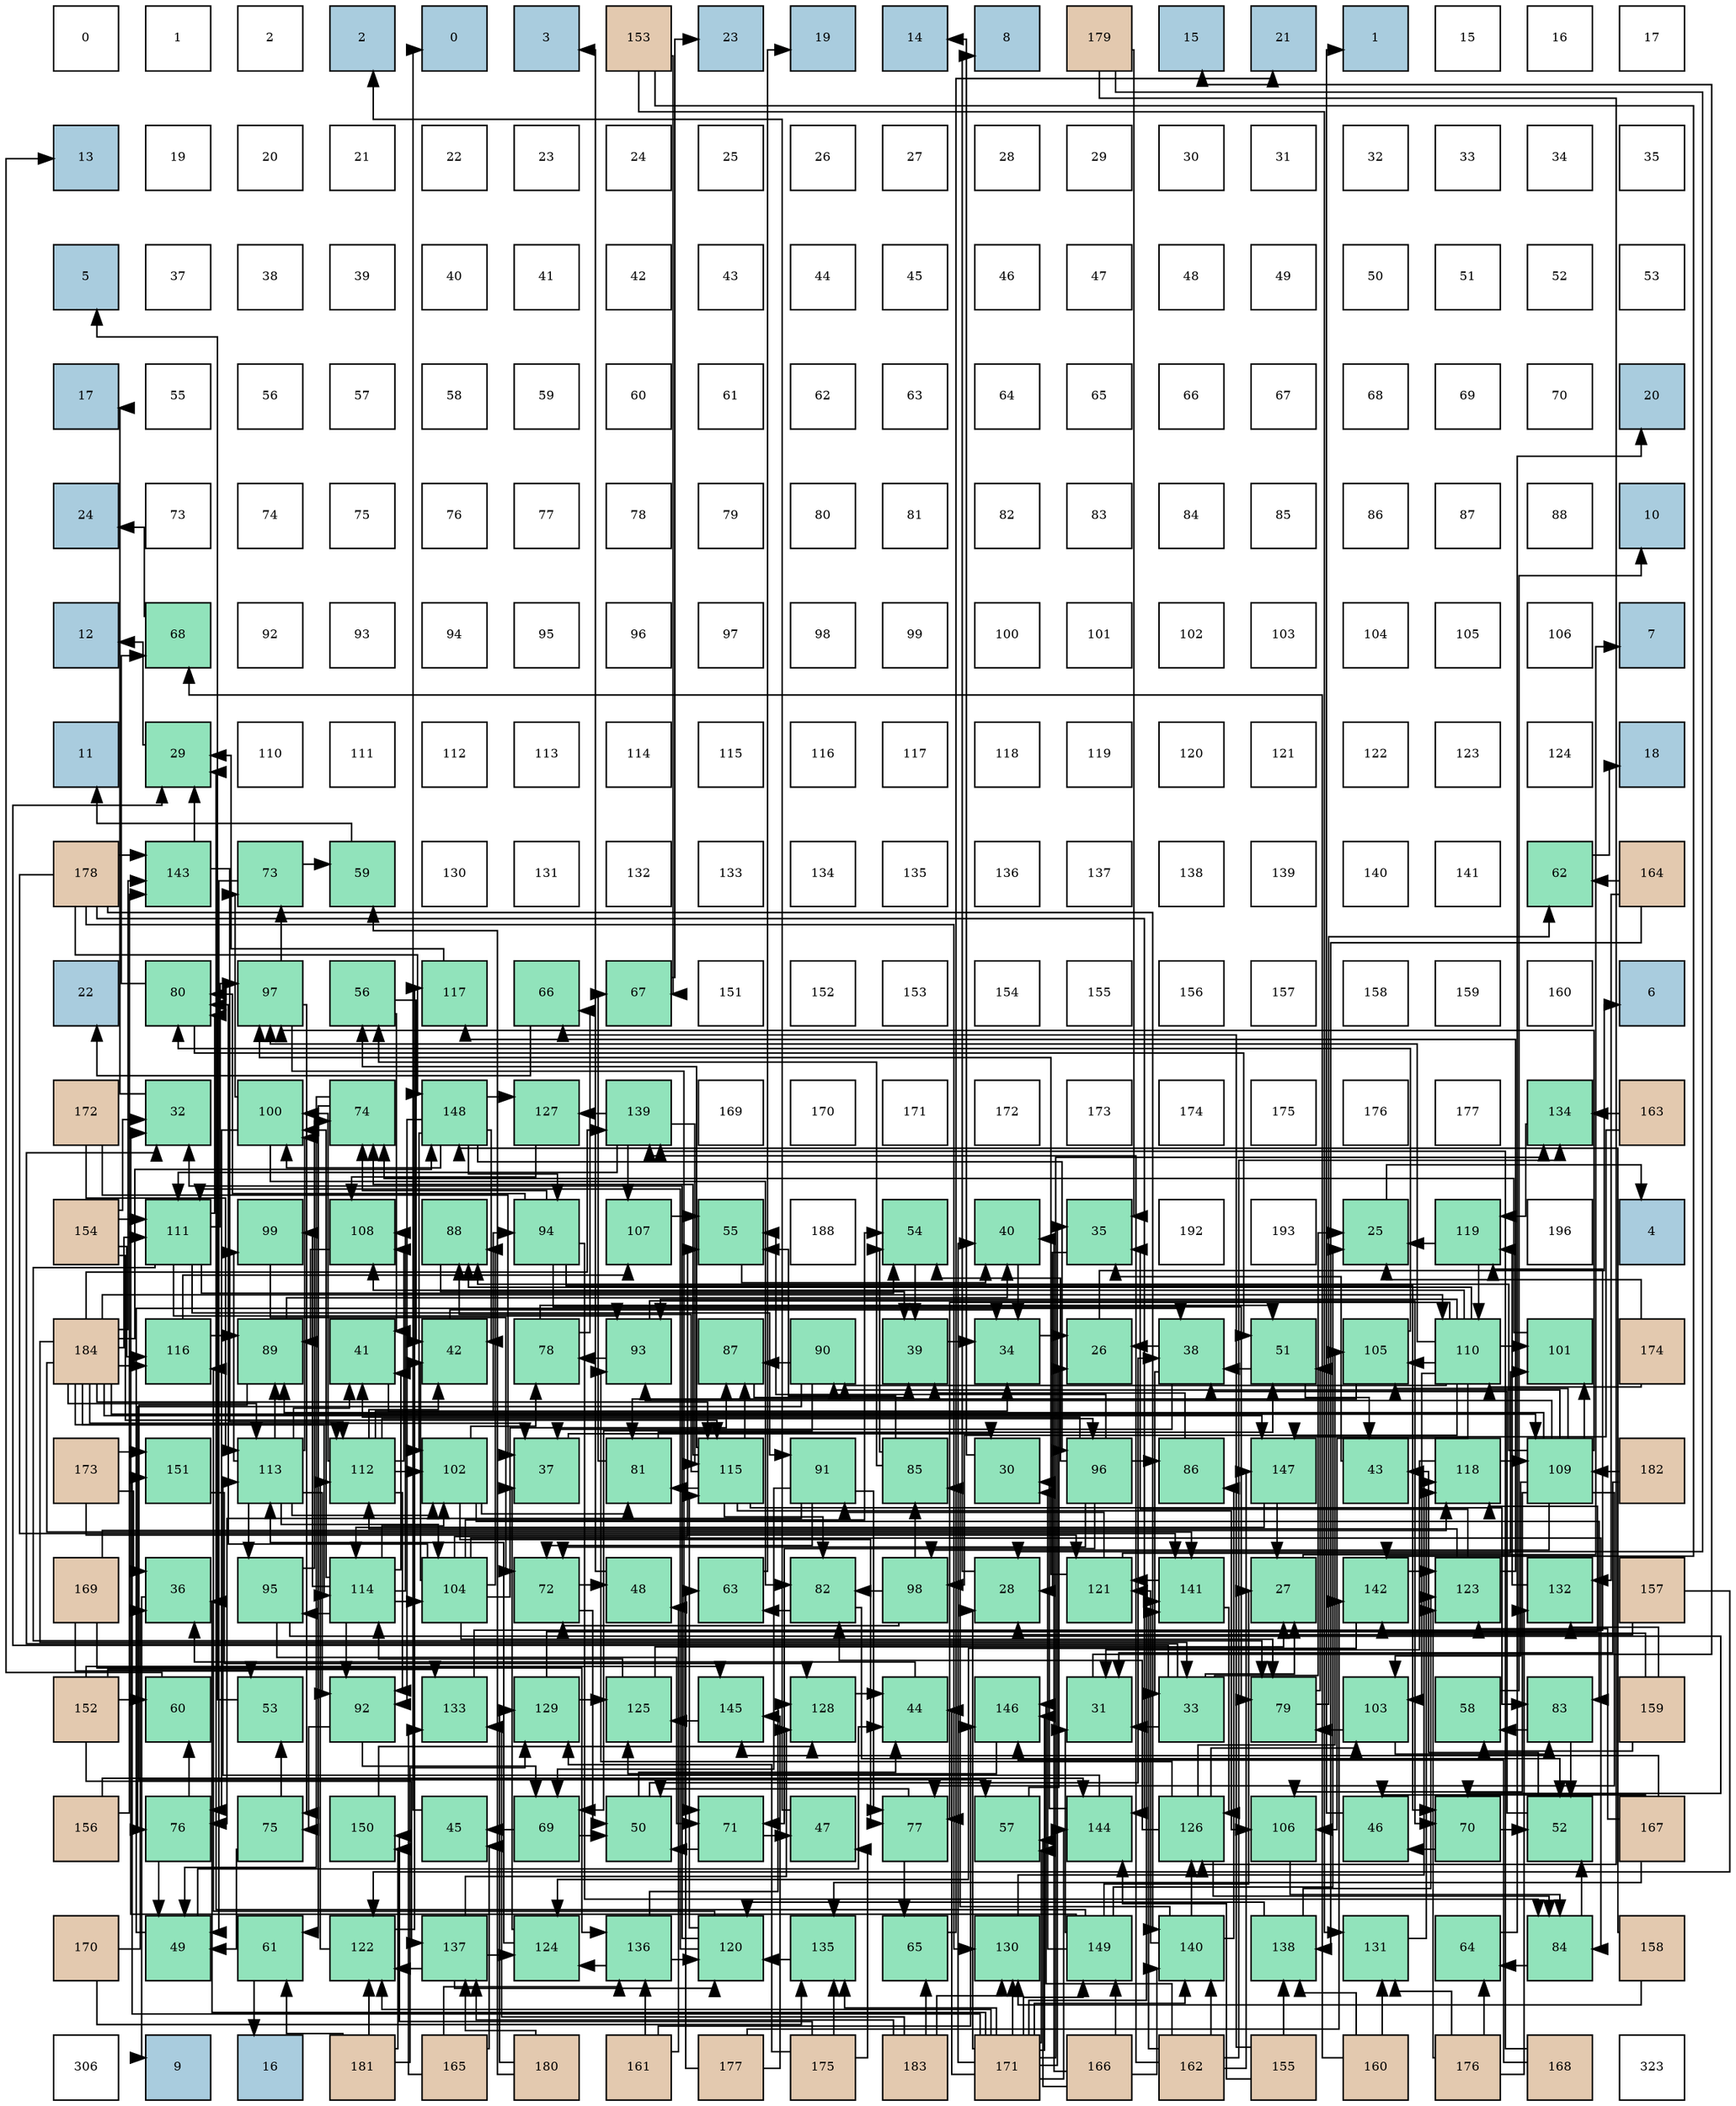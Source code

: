 digraph layout{
 rankdir=TB;
 splines=ortho;
 node [style=filled shape=square fixedsize=true width=0.6];
0[label="0", fontsize=8, fillcolor="#ffffff"];
1[label="1", fontsize=8, fillcolor="#ffffff"];
2[label="2", fontsize=8, fillcolor="#ffffff"];
3[label="2", fontsize=8, fillcolor="#a9ccde"];
4[label="0", fontsize=8, fillcolor="#a9ccde"];
5[label="3", fontsize=8, fillcolor="#a9ccde"];
6[label="153", fontsize=8, fillcolor="#e3c9af"];
7[label="23", fontsize=8, fillcolor="#a9ccde"];
8[label="19", fontsize=8, fillcolor="#a9ccde"];
9[label="14", fontsize=8, fillcolor="#a9ccde"];
10[label="8", fontsize=8, fillcolor="#a9ccde"];
11[label="179", fontsize=8, fillcolor="#e3c9af"];
12[label="15", fontsize=8, fillcolor="#a9ccde"];
13[label="21", fontsize=8, fillcolor="#a9ccde"];
14[label="1", fontsize=8, fillcolor="#a9ccde"];
15[label="15", fontsize=8, fillcolor="#ffffff"];
16[label="16", fontsize=8, fillcolor="#ffffff"];
17[label="17", fontsize=8, fillcolor="#ffffff"];
18[label="13", fontsize=8, fillcolor="#a9ccde"];
19[label="19", fontsize=8, fillcolor="#ffffff"];
20[label="20", fontsize=8, fillcolor="#ffffff"];
21[label="21", fontsize=8, fillcolor="#ffffff"];
22[label="22", fontsize=8, fillcolor="#ffffff"];
23[label="23", fontsize=8, fillcolor="#ffffff"];
24[label="24", fontsize=8, fillcolor="#ffffff"];
25[label="25", fontsize=8, fillcolor="#ffffff"];
26[label="26", fontsize=8, fillcolor="#ffffff"];
27[label="27", fontsize=8, fillcolor="#ffffff"];
28[label="28", fontsize=8, fillcolor="#ffffff"];
29[label="29", fontsize=8, fillcolor="#ffffff"];
30[label="30", fontsize=8, fillcolor="#ffffff"];
31[label="31", fontsize=8, fillcolor="#ffffff"];
32[label="32", fontsize=8, fillcolor="#ffffff"];
33[label="33", fontsize=8, fillcolor="#ffffff"];
34[label="34", fontsize=8, fillcolor="#ffffff"];
35[label="35", fontsize=8, fillcolor="#ffffff"];
36[label="5", fontsize=8, fillcolor="#a9ccde"];
37[label="37", fontsize=8, fillcolor="#ffffff"];
38[label="38", fontsize=8, fillcolor="#ffffff"];
39[label="39", fontsize=8, fillcolor="#ffffff"];
40[label="40", fontsize=8, fillcolor="#ffffff"];
41[label="41", fontsize=8, fillcolor="#ffffff"];
42[label="42", fontsize=8, fillcolor="#ffffff"];
43[label="43", fontsize=8, fillcolor="#ffffff"];
44[label="44", fontsize=8, fillcolor="#ffffff"];
45[label="45", fontsize=8, fillcolor="#ffffff"];
46[label="46", fontsize=8, fillcolor="#ffffff"];
47[label="47", fontsize=8, fillcolor="#ffffff"];
48[label="48", fontsize=8, fillcolor="#ffffff"];
49[label="49", fontsize=8, fillcolor="#ffffff"];
50[label="50", fontsize=8, fillcolor="#ffffff"];
51[label="51", fontsize=8, fillcolor="#ffffff"];
52[label="52", fontsize=8, fillcolor="#ffffff"];
53[label="53", fontsize=8, fillcolor="#ffffff"];
54[label="17", fontsize=8, fillcolor="#a9ccde"];
55[label="55", fontsize=8, fillcolor="#ffffff"];
56[label="56", fontsize=8, fillcolor="#ffffff"];
57[label="57", fontsize=8, fillcolor="#ffffff"];
58[label="58", fontsize=8, fillcolor="#ffffff"];
59[label="59", fontsize=8, fillcolor="#ffffff"];
60[label="60", fontsize=8, fillcolor="#ffffff"];
61[label="61", fontsize=8, fillcolor="#ffffff"];
62[label="62", fontsize=8, fillcolor="#ffffff"];
63[label="63", fontsize=8, fillcolor="#ffffff"];
64[label="64", fontsize=8, fillcolor="#ffffff"];
65[label="65", fontsize=8, fillcolor="#ffffff"];
66[label="66", fontsize=8, fillcolor="#ffffff"];
67[label="67", fontsize=8, fillcolor="#ffffff"];
68[label="68", fontsize=8, fillcolor="#ffffff"];
69[label="69", fontsize=8, fillcolor="#ffffff"];
70[label="70", fontsize=8, fillcolor="#ffffff"];
71[label="20", fontsize=8, fillcolor="#a9ccde"];
72[label="24", fontsize=8, fillcolor="#a9ccde"];
73[label="73", fontsize=8, fillcolor="#ffffff"];
74[label="74", fontsize=8, fillcolor="#ffffff"];
75[label="75", fontsize=8, fillcolor="#ffffff"];
76[label="76", fontsize=8, fillcolor="#ffffff"];
77[label="77", fontsize=8, fillcolor="#ffffff"];
78[label="78", fontsize=8, fillcolor="#ffffff"];
79[label="79", fontsize=8, fillcolor="#ffffff"];
80[label="80", fontsize=8, fillcolor="#ffffff"];
81[label="81", fontsize=8, fillcolor="#ffffff"];
82[label="82", fontsize=8, fillcolor="#ffffff"];
83[label="83", fontsize=8, fillcolor="#ffffff"];
84[label="84", fontsize=8, fillcolor="#ffffff"];
85[label="85", fontsize=8, fillcolor="#ffffff"];
86[label="86", fontsize=8, fillcolor="#ffffff"];
87[label="87", fontsize=8, fillcolor="#ffffff"];
88[label="88", fontsize=8, fillcolor="#ffffff"];
89[label="10", fontsize=8, fillcolor="#a9ccde"];
90[label="12", fontsize=8, fillcolor="#a9ccde"];
91[label="68", fontsize=8, fillcolor="#91e3bb"];
92[label="92", fontsize=8, fillcolor="#ffffff"];
93[label="93", fontsize=8, fillcolor="#ffffff"];
94[label="94", fontsize=8, fillcolor="#ffffff"];
95[label="95", fontsize=8, fillcolor="#ffffff"];
96[label="96", fontsize=8, fillcolor="#ffffff"];
97[label="97", fontsize=8, fillcolor="#ffffff"];
98[label="98", fontsize=8, fillcolor="#ffffff"];
99[label="99", fontsize=8, fillcolor="#ffffff"];
100[label="100", fontsize=8, fillcolor="#ffffff"];
101[label="101", fontsize=8, fillcolor="#ffffff"];
102[label="102", fontsize=8, fillcolor="#ffffff"];
103[label="103", fontsize=8, fillcolor="#ffffff"];
104[label="104", fontsize=8, fillcolor="#ffffff"];
105[label="105", fontsize=8, fillcolor="#ffffff"];
106[label="106", fontsize=8, fillcolor="#ffffff"];
107[label="7", fontsize=8, fillcolor="#a9ccde"];
108[label="11", fontsize=8, fillcolor="#a9ccde"];
109[label="29", fontsize=8, fillcolor="#91e3bb"];
110[label="110", fontsize=8, fillcolor="#ffffff"];
111[label="111", fontsize=8, fillcolor="#ffffff"];
112[label="112", fontsize=8, fillcolor="#ffffff"];
113[label="113", fontsize=8, fillcolor="#ffffff"];
114[label="114", fontsize=8, fillcolor="#ffffff"];
115[label="115", fontsize=8, fillcolor="#ffffff"];
116[label="116", fontsize=8, fillcolor="#ffffff"];
117[label="117", fontsize=8, fillcolor="#ffffff"];
118[label="118", fontsize=8, fillcolor="#ffffff"];
119[label="119", fontsize=8, fillcolor="#ffffff"];
120[label="120", fontsize=8, fillcolor="#ffffff"];
121[label="121", fontsize=8, fillcolor="#ffffff"];
122[label="122", fontsize=8, fillcolor="#ffffff"];
123[label="123", fontsize=8, fillcolor="#ffffff"];
124[label="124", fontsize=8, fillcolor="#ffffff"];
125[label="18", fontsize=8, fillcolor="#a9ccde"];
126[label="178", fontsize=8, fillcolor="#e3c9af"];
127[label="143", fontsize=8, fillcolor="#91e3bb"];
128[label="73", fontsize=8, fillcolor="#91e3bb"];
129[label="59", fontsize=8, fillcolor="#91e3bb"];
130[label="130", fontsize=8, fillcolor="#ffffff"];
131[label="131", fontsize=8, fillcolor="#ffffff"];
132[label="132", fontsize=8, fillcolor="#ffffff"];
133[label="133", fontsize=8, fillcolor="#ffffff"];
134[label="134", fontsize=8, fillcolor="#ffffff"];
135[label="135", fontsize=8, fillcolor="#ffffff"];
136[label="136", fontsize=8, fillcolor="#ffffff"];
137[label="137", fontsize=8, fillcolor="#ffffff"];
138[label="138", fontsize=8, fillcolor="#ffffff"];
139[label="139", fontsize=8, fillcolor="#ffffff"];
140[label="140", fontsize=8, fillcolor="#ffffff"];
141[label="141", fontsize=8, fillcolor="#ffffff"];
142[label="62", fontsize=8, fillcolor="#91e3bb"];
143[label="164", fontsize=8, fillcolor="#e3c9af"];
144[label="22", fontsize=8, fillcolor="#a9ccde"];
145[label="80", fontsize=8, fillcolor="#91e3bb"];
146[label="97", fontsize=8, fillcolor="#91e3bb"];
147[label="56", fontsize=8, fillcolor="#91e3bb"];
148[label="117", fontsize=8, fillcolor="#91e3bb"];
149[label="66", fontsize=8, fillcolor="#91e3bb"];
150[label="67", fontsize=8, fillcolor="#91e3bb"];
151[label="151", fontsize=8, fillcolor="#ffffff"];
152[label="152", fontsize=8, fillcolor="#ffffff"];
153[label="153", fontsize=8, fillcolor="#ffffff"];
154[label="154", fontsize=8, fillcolor="#ffffff"];
155[label="155", fontsize=8, fillcolor="#ffffff"];
156[label="156", fontsize=8, fillcolor="#ffffff"];
157[label="157", fontsize=8, fillcolor="#ffffff"];
158[label="158", fontsize=8, fillcolor="#ffffff"];
159[label="159", fontsize=8, fillcolor="#ffffff"];
160[label="160", fontsize=8, fillcolor="#ffffff"];
161[label="6", fontsize=8, fillcolor="#a9ccde"];
162[label="172", fontsize=8, fillcolor="#e3c9af"];
163[label="32", fontsize=8, fillcolor="#91e3bb"];
164[label="100", fontsize=8, fillcolor="#91e3bb"];
165[label="74", fontsize=8, fillcolor="#91e3bb"];
166[label="148", fontsize=8, fillcolor="#91e3bb"];
167[label="127", fontsize=8, fillcolor="#91e3bb"];
168[label="139", fontsize=8, fillcolor="#91e3bb"];
169[label="169", fontsize=8, fillcolor="#ffffff"];
170[label="170", fontsize=8, fillcolor="#ffffff"];
171[label="171", fontsize=8, fillcolor="#ffffff"];
172[label="172", fontsize=8, fillcolor="#ffffff"];
173[label="173", fontsize=8, fillcolor="#ffffff"];
174[label="174", fontsize=8, fillcolor="#ffffff"];
175[label="175", fontsize=8, fillcolor="#ffffff"];
176[label="176", fontsize=8, fillcolor="#ffffff"];
177[label="177", fontsize=8, fillcolor="#ffffff"];
178[label="134", fontsize=8, fillcolor="#91e3bb"];
179[label="163", fontsize=8, fillcolor="#e3c9af"];
180[label="154", fontsize=8, fillcolor="#e3c9af"];
181[label="111", fontsize=8, fillcolor="#91e3bb"];
182[label="99", fontsize=8, fillcolor="#91e3bb"];
183[label="108", fontsize=8, fillcolor="#91e3bb"];
184[label="88", fontsize=8, fillcolor="#91e3bb"];
185[label="94", fontsize=8, fillcolor="#91e3bb"];
186[label="107", fontsize=8, fillcolor="#91e3bb"];
187[label="55", fontsize=8, fillcolor="#91e3bb"];
188[label="188", fontsize=8, fillcolor="#ffffff"];
189[label="54", fontsize=8, fillcolor="#91e3bb"];
190[label="40", fontsize=8, fillcolor="#91e3bb"];
191[label="35", fontsize=8, fillcolor="#91e3bb"];
192[label="192", fontsize=8, fillcolor="#ffffff"];
193[label="193", fontsize=8, fillcolor="#ffffff"];
194[label="25", fontsize=8, fillcolor="#91e3bb"];
195[label="119", fontsize=8, fillcolor="#91e3bb"];
196[label="196", fontsize=8, fillcolor="#ffffff"];
197[label="4", fontsize=8, fillcolor="#a9ccde"];
198[label="184", fontsize=8, fillcolor="#e3c9af"];
199[label="116", fontsize=8, fillcolor="#91e3bb"];
200[label="89", fontsize=8, fillcolor="#91e3bb"];
201[label="41", fontsize=8, fillcolor="#91e3bb"];
202[label="42", fontsize=8, fillcolor="#91e3bb"];
203[label="78", fontsize=8, fillcolor="#91e3bb"];
204[label="93", fontsize=8, fillcolor="#91e3bb"];
205[label="87", fontsize=8, fillcolor="#91e3bb"];
206[label="90", fontsize=8, fillcolor="#91e3bb"];
207[label="39", fontsize=8, fillcolor="#91e3bb"];
208[label="34", fontsize=8, fillcolor="#91e3bb"];
209[label="26", fontsize=8, fillcolor="#91e3bb"];
210[label="38", fontsize=8, fillcolor="#91e3bb"];
211[label="51", fontsize=8, fillcolor="#91e3bb"];
212[label="105", fontsize=8, fillcolor="#91e3bb"];
213[label="110", fontsize=8, fillcolor="#91e3bb"];
214[label="101", fontsize=8, fillcolor="#91e3bb"];
215[label="174", fontsize=8, fillcolor="#e3c9af"];
216[label="173", fontsize=8, fillcolor="#e3c9af"];
217[label="151", fontsize=8, fillcolor="#91e3bb"];
218[label="113", fontsize=8, fillcolor="#91e3bb"];
219[label="112", fontsize=8, fillcolor="#91e3bb"];
220[label="102", fontsize=8, fillcolor="#91e3bb"];
221[label="37", fontsize=8, fillcolor="#91e3bb"];
222[label="81", fontsize=8, fillcolor="#91e3bb"];
223[label="115", fontsize=8, fillcolor="#91e3bb"];
224[label="91", fontsize=8, fillcolor="#91e3bb"];
225[label="85", fontsize=8, fillcolor="#91e3bb"];
226[label="30", fontsize=8, fillcolor="#91e3bb"];
227[label="96", fontsize=8, fillcolor="#91e3bb"];
228[label="86", fontsize=8, fillcolor="#91e3bb"];
229[label="147", fontsize=8, fillcolor="#91e3bb"];
230[label="43", fontsize=8, fillcolor="#91e3bb"];
231[label="118", fontsize=8, fillcolor="#91e3bb"];
232[label="109", fontsize=8, fillcolor="#91e3bb"];
233[label="182", fontsize=8, fillcolor="#e3c9af"];
234[label="169", fontsize=8, fillcolor="#e3c9af"];
235[label="36", fontsize=8, fillcolor="#91e3bb"];
236[label="95", fontsize=8, fillcolor="#91e3bb"];
237[label="114", fontsize=8, fillcolor="#91e3bb"];
238[label="104", fontsize=8, fillcolor="#91e3bb"];
239[label="72", fontsize=8, fillcolor="#91e3bb"];
240[label="48", fontsize=8, fillcolor="#91e3bb"];
241[label="63", fontsize=8, fillcolor="#91e3bb"];
242[label="82", fontsize=8, fillcolor="#91e3bb"];
243[label="98", fontsize=8, fillcolor="#91e3bb"];
244[label="28", fontsize=8, fillcolor="#91e3bb"];
245[label="121", fontsize=8, fillcolor="#91e3bb"];
246[label="141", fontsize=8, fillcolor="#91e3bb"];
247[label="27", fontsize=8, fillcolor="#91e3bb"];
248[label="142", fontsize=8, fillcolor="#91e3bb"];
249[label="123", fontsize=8, fillcolor="#91e3bb"];
250[label="132", fontsize=8, fillcolor="#91e3bb"];
251[label="157", fontsize=8, fillcolor="#e3c9af"];
252[label="152", fontsize=8, fillcolor="#e3c9af"];
253[label="60", fontsize=8, fillcolor="#91e3bb"];
254[label="53", fontsize=8, fillcolor="#91e3bb"];
255[label="92", fontsize=8, fillcolor="#91e3bb"];
256[label="133", fontsize=8, fillcolor="#91e3bb"];
257[label="129", fontsize=8, fillcolor="#91e3bb"];
258[label="125", fontsize=8, fillcolor="#91e3bb"];
259[label="145", fontsize=8, fillcolor="#91e3bb"];
260[label="128", fontsize=8, fillcolor="#91e3bb"];
261[label="44", fontsize=8, fillcolor="#91e3bb"];
262[label="146", fontsize=8, fillcolor="#91e3bb"];
263[label="31", fontsize=8, fillcolor="#91e3bb"];
264[label="33", fontsize=8, fillcolor="#91e3bb"];
265[label="79", fontsize=8, fillcolor="#91e3bb"];
266[label="103", fontsize=8, fillcolor="#91e3bb"];
267[label="58", fontsize=8, fillcolor="#91e3bb"];
268[label="83", fontsize=8, fillcolor="#91e3bb"];
269[label="159", fontsize=8, fillcolor="#e3c9af"];
270[label="156", fontsize=8, fillcolor="#e3c9af"];
271[label="76", fontsize=8, fillcolor="#91e3bb"];
272[label="75", fontsize=8, fillcolor="#91e3bb"];
273[label="150", fontsize=8, fillcolor="#91e3bb"];
274[label="45", fontsize=8, fillcolor="#91e3bb"];
275[label="69", fontsize=8, fillcolor="#91e3bb"];
276[label="50", fontsize=8, fillcolor="#91e3bb"];
277[label="71", fontsize=8, fillcolor="#91e3bb"];
278[label="47", fontsize=8, fillcolor="#91e3bb"];
279[label="77", fontsize=8, fillcolor="#91e3bb"];
280[label="57", fontsize=8, fillcolor="#91e3bb"];
281[label="144", fontsize=8, fillcolor="#91e3bb"];
282[label="126", fontsize=8, fillcolor="#91e3bb"];
283[label="106", fontsize=8, fillcolor="#91e3bb"];
284[label="46", fontsize=8, fillcolor="#91e3bb"];
285[label="70", fontsize=8, fillcolor="#91e3bb"];
286[label="52", fontsize=8, fillcolor="#91e3bb"];
287[label="167", fontsize=8, fillcolor="#e3c9af"];
288[label="170", fontsize=8, fillcolor="#e3c9af"];
289[label="49", fontsize=8, fillcolor="#91e3bb"];
290[label="61", fontsize=8, fillcolor="#91e3bb"];
291[label="122", fontsize=8, fillcolor="#91e3bb"];
292[label="137", fontsize=8, fillcolor="#91e3bb"];
293[label="124", fontsize=8, fillcolor="#91e3bb"];
294[label="136", fontsize=8, fillcolor="#91e3bb"];
295[label="120", fontsize=8, fillcolor="#91e3bb"];
296[label="135", fontsize=8, fillcolor="#91e3bb"];
297[label="65", fontsize=8, fillcolor="#91e3bb"];
298[label="130", fontsize=8, fillcolor="#91e3bb"];
299[label="149", fontsize=8, fillcolor="#91e3bb"];
300[label="140", fontsize=8, fillcolor="#91e3bb"];
301[label="138", fontsize=8, fillcolor="#91e3bb"];
302[label="131", fontsize=8, fillcolor="#91e3bb"];
303[label="64", fontsize=8, fillcolor="#91e3bb"];
304[label="84", fontsize=8, fillcolor="#91e3bb"];
305[label="158", fontsize=8, fillcolor="#e3c9af"];
306[label="306", fontsize=8, fillcolor="#ffffff"];
307[label="9", fontsize=8, fillcolor="#a9ccde"];
308[label="16", fontsize=8, fillcolor="#a9ccde"];
309[label="181", fontsize=8, fillcolor="#e3c9af"];
310[label="165", fontsize=8, fillcolor="#e3c9af"];
311[label="180", fontsize=8, fillcolor="#e3c9af"];
312[label="161", fontsize=8, fillcolor="#e3c9af"];
313[label="177", fontsize=8, fillcolor="#e3c9af"];
314[label="175", fontsize=8, fillcolor="#e3c9af"];
315[label="183", fontsize=8, fillcolor="#e3c9af"];
316[label="171", fontsize=8, fillcolor="#e3c9af"];
317[label="166", fontsize=8, fillcolor="#e3c9af"];
318[label="162", fontsize=8, fillcolor="#e3c9af"];
319[label="155", fontsize=8, fillcolor="#e3c9af"];
320[label="160", fontsize=8, fillcolor="#e3c9af"];
321[label="176", fontsize=8, fillcolor="#e3c9af"];
322[label="168", fontsize=8, fillcolor="#e3c9af"];
323[label="323", fontsize=8, fillcolor="#ffffff"];
edge [constraint=false, style=vis];194 -> 197;
209 -> 161;
247 -> 107;
244 -> 10;
109 -> 90;
226 -> 9;
263 -> 12;
163 -> 54;
264 -> 194;
264 -> 247;
264 -> 109;
264 -> 263;
264 -> 163;
208 -> 209;
191 -> 244;
235 -> 307;
221 -> 226;
210 -> 209;
210 -> 264;
210 -> 221;
207 -> 208;
190 -> 208;
201 -> 208;
202 -> 208;
230 -> 191;
261 -> 235;
274 -> 4;
284 -> 14;
278 -> 3;
240 -> 5;
289 -> 210;
289 -> 261;
276 -> 210;
276 -> 261;
211 -> 210;
211 -> 230;
286 -> 210;
286 -> 230;
254 -> 36;
189 -> 207;
187 -> 190;
147 -> 201;
147 -> 202;
280 -> 209;
267 -> 89;
129 -> 108;
253 -> 18;
290 -> 308;
142 -> 125;
241 -> 8;
303 -> 71;
297 -> 13;
149 -> 144;
150 -> 7;
91 -> 72;
275 -> 274;
275 -> 276;
285 -> 284;
285 -> 286;
277 -> 278;
277 -> 276;
239 -> 240;
239 -> 276;
128 -> 289;
128 -> 129;
165 -> 289;
165 -> 290;
272 -> 289;
272 -> 254;
271 -> 289;
271 -> 253;
279 -> 276;
279 -> 297;
203 -> 211;
203 -> 149;
265 -> 211;
265 -> 142;
145 -> 211;
145 -> 91;
222 -> 211;
222 -> 150;
242 -> 286;
242 -> 241;
268 -> 286;
268 -> 267;
304 -> 286;
304 -> 303;
225 -> 189;
225 -> 187;
225 -> 147;
228 -> 207;
205 -> 207;
184 -> 207;
200 -> 190;
200 -> 280;
206 -> 275;
206 -> 271;
206 -> 205;
224 -> 275;
224 -> 239;
224 -> 271;
224 -> 279;
255 -> 275;
255 -> 272;
204 -> 285;
204 -> 203;
185 -> 285;
185 -> 165;
185 -> 265;
185 -> 145;
185 -> 304;
236 -> 285;
236 -> 277;
236 -> 165;
227 -> 201;
227 -> 189;
227 -> 187;
227 -> 277;
227 -> 239;
227 -> 228;
146 -> 277;
146 -> 128;
146 -> 272;
243 -> 239;
243 -> 242;
243 -> 225;
182 -> 239;
164 -> 128;
164 -> 271;
164 -> 242;
214 -> 165;
220 -> 279;
220 -> 203;
220 -> 222;
220 -> 268;
266 -> 265;
266 -> 268;
238 -> 202;
238 -> 189;
238 -> 187;
238 -> 265;
238 -> 145;
238 -> 304;
238 -> 205;
238 -> 184;
212 -> 145;
212 -> 222;
283 -> 304;
186 -> 187;
183 -> 200;
232 -> 279;
232 -> 184;
232 -> 200;
232 -> 206;
232 -> 204;
232 -> 146;
232 -> 243;
232 -> 214;
232 -> 266;
232 -> 212;
232 -> 283;
213 -> 279;
213 -> 184;
213 -> 206;
213 -> 204;
213 -> 146;
213 -> 243;
213 -> 214;
213 -> 266;
213 -> 212;
213 -> 283;
213 -> 183;
181 -> 189;
181 -> 265;
181 -> 145;
181 -> 224;
181 -> 204;
181 -> 146;
219 -> 202;
219 -> 255;
219 -> 185;
219 -> 227;
219 -> 164;
219 -> 220;
219 -> 183;
218 -> 201;
218 -> 200;
218 -> 255;
218 -> 236;
218 -> 182;
218 -> 164;
218 -> 220;
218 -> 238;
237 -> 201;
237 -> 255;
237 -> 236;
237 -> 182;
237 -> 164;
237 -> 220;
237 -> 238;
237 -> 183;
223 -> 147;
223 -> 165;
223 -> 222;
223 -> 242;
223 -> 268;
223 -> 205;
223 -> 184;
223 -> 283;
199 -> 200;
199 -> 186;
148 -> 109;
231 -> 263;
231 -> 232;
195 -> 194;
195 -> 213;
295 -> 163;
295 -> 181;
295 -> 223;
295 -> 199;
245 -> 224;
245 -> 146;
245 -> 214;
291 -> 219;
291 -> 148;
249 -> 191;
249 -> 219;
249 -> 148;
293 -> 221;
293 -> 218;
258 -> 247;
258 -> 237;
282 -> 242;
282 -> 304;
282 -> 204;
282 -> 266;
282 -> 212;
167 -> 183;
260 -> 261;
257 -> 231;
257 -> 258;
298 -> 231;
302 -> 231;
250 -> 195;
256 -> 195;
178 -> 195;
296 -> 295;
294 -> 295;
294 -> 293;
294 -> 260;
292 -> 295;
292 -> 291;
292 -> 293;
292 -> 260;
301 -> 295;
301 -> 249;
168 -> 186;
168 -> 181;
168 -> 223;
168 -> 167;
300 -> 225;
300 -> 228;
300 -> 245;
300 -> 282;
246 -> 245;
246 -> 282;
248 -> 249;
248 -> 293;
127 -> 109;
127 -> 219;
281 -> 226;
281 -> 218;
259 -> 258;
262 -> 258;
229 -> 247;
229 -> 237;
166 -> 202;
166 -> 255;
166 -> 185;
166 -> 227;
166 -> 164;
166 -> 220;
166 -> 167;
299 -> 194;
299 -> 247;
299 -> 109;
299 -> 226;
299 -> 263;
299 -> 163;
273 -> 260;
217 -> 260;
252 -> 253;
252 -> 256;
252 -> 292;
252 -> 259;
6 -> 150;
6 -> 302;
6 -> 248;
180 -> 163;
180 -> 181;
180 -> 223;
180 -> 199;
319 -> 149;
319 -> 301;
319 -> 281;
270 -> 127;
270 -> 281;
251 -> 244;
251 -> 291;
305 -> 298;
305 -> 166;
269 -> 267;
269 -> 250;
269 -> 248;
320 -> 91;
320 -> 302;
320 -> 301;
312 -> 240;
312 -> 294;
312 -> 262;
318 -> 178;
318 -> 168;
318 -> 300;
318 -> 246;
318 -> 262;
318 -> 229;
179 -> 178;
179 -> 229;
143 -> 142;
143 -> 250;
143 -> 301;
310 -> 274;
310 -> 256;
310 -> 294;
317 -> 190;
317 -> 280;
317 -> 300;
317 -> 299;
287 -> 284;
287 -> 249;
287 -> 296;
287 -> 259;
322 -> 168;
322 -> 262;
234 -> 254;
234 -> 231;
234 -> 294;
288 -> 235;
288 -> 296;
316 -> 244;
316 -> 191;
316 -> 235;
316 -> 190;
316 -> 261;
316 -> 280;
316 -> 291;
316 -> 298;
316 -> 178;
316 -> 296;
316 -> 300;
316 -> 246;
316 -> 281;
316 -> 262;
316 -> 299;
316 -> 217;
162 -> 221;
162 -> 218;
216 -> 235;
216 -> 245;
216 -> 217;
215 -> 194;
215 -> 213;
314 -> 278;
314 -> 257;
314 -> 296;
314 -> 273;
321 -> 303;
321 -> 249;
321 -> 302;
321 -> 250;
313 -> 241;
313 -> 248;
313 -> 259;
126 -> 298;
126 -> 300;
126 -> 246;
126 -> 127;
126 -> 281;
126 -> 166;
11 -> 244;
11 -> 191;
11 -> 282;
311 -> 129;
311 -> 257;
311 -> 292;
309 -> 290;
309 -> 291;
309 -> 257;
309 -> 273;
233 -> 263;
233 -> 232;
315 -> 297;
315 -> 298;
315 -> 256;
315 -> 292;
198 -> 264;
198 -> 221;
198 -> 232;
198 -> 213;
198 -> 181;
198 -> 219;
198 -> 218;
198 -> 237;
198 -> 223;
198 -> 199;
198 -> 168;
198 -> 246;
198 -> 127;
198 -> 229;
198 -> 166;
edge [constraint=true, style=invis];
0 -> 18 -> 36 -> 54 -> 72 -> 90 -> 108 -> 126 -> 144 -> 162 -> 180 -> 198 -> 216 -> 234 -> 252 -> 270 -> 288 -> 306;
1 -> 19 -> 37 -> 55 -> 73 -> 91 -> 109 -> 127 -> 145 -> 163 -> 181 -> 199 -> 217 -> 235 -> 253 -> 271 -> 289 -> 307;
2 -> 20 -> 38 -> 56 -> 74 -> 92 -> 110 -> 128 -> 146 -> 164 -> 182 -> 200 -> 218 -> 236 -> 254 -> 272 -> 290 -> 308;
3 -> 21 -> 39 -> 57 -> 75 -> 93 -> 111 -> 129 -> 147 -> 165 -> 183 -> 201 -> 219 -> 237 -> 255 -> 273 -> 291 -> 309;
4 -> 22 -> 40 -> 58 -> 76 -> 94 -> 112 -> 130 -> 148 -> 166 -> 184 -> 202 -> 220 -> 238 -> 256 -> 274 -> 292 -> 310;
5 -> 23 -> 41 -> 59 -> 77 -> 95 -> 113 -> 131 -> 149 -> 167 -> 185 -> 203 -> 221 -> 239 -> 257 -> 275 -> 293 -> 311;
6 -> 24 -> 42 -> 60 -> 78 -> 96 -> 114 -> 132 -> 150 -> 168 -> 186 -> 204 -> 222 -> 240 -> 258 -> 276 -> 294 -> 312;
7 -> 25 -> 43 -> 61 -> 79 -> 97 -> 115 -> 133 -> 151 -> 169 -> 187 -> 205 -> 223 -> 241 -> 259 -> 277 -> 295 -> 313;
8 -> 26 -> 44 -> 62 -> 80 -> 98 -> 116 -> 134 -> 152 -> 170 -> 188 -> 206 -> 224 -> 242 -> 260 -> 278 -> 296 -> 314;
9 -> 27 -> 45 -> 63 -> 81 -> 99 -> 117 -> 135 -> 153 -> 171 -> 189 -> 207 -> 225 -> 243 -> 261 -> 279 -> 297 -> 315;
10 -> 28 -> 46 -> 64 -> 82 -> 100 -> 118 -> 136 -> 154 -> 172 -> 190 -> 208 -> 226 -> 244 -> 262 -> 280 -> 298 -> 316;
11 -> 29 -> 47 -> 65 -> 83 -> 101 -> 119 -> 137 -> 155 -> 173 -> 191 -> 209 -> 227 -> 245 -> 263 -> 281 -> 299 -> 317;
12 -> 30 -> 48 -> 66 -> 84 -> 102 -> 120 -> 138 -> 156 -> 174 -> 192 -> 210 -> 228 -> 246 -> 264 -> 282 -> 300 -> 318;
13 -> 31 -> 49 -> 67 -> 85 -> 103 -> 121 -> 139 -> 157 -> 175 -> 193 -> 211 -> 229 -> 247 -> 265 -> 283 -> 301 -> 319;
14 -> 32 -> 50 -> 68 -> 86 -> 104 -> 122 -> 140 -> 158 -> 176 -> 194 -> 212 -> 230 -> 248 -> 266 -> 284 -> 302 -> 320;
15 -> 33 -> 51 -> 69 -> 87 -> 105 -> 123 -> 141 -> 159 -> 177 -> 195 -> 213 -> 231 -> 249 -> 267 -> 285 -> 303 -> 321;
16 -> 34 -> 52 -> 70 -> 88 -> 106 -> 124 -> 142 -> 160 -> 178 -> 196 -> 214 -> 232 -> 250 -> 268 -> 286 -> 304 -> 322;
17 -> 35 -> 53 -> 71 -> 89 -> 107 -> 125 -> 143 -> 161 -> 179 -> 197 -> 215 -> 233 -> 251 -> 269 -> 287 -> 305 -> 323;
rank = same {0 -> 1 -> 2 -> 3 -> 4 -> 5 -> 6 -> 7 -> 8 -> 9 -> 10 -> 11 -> 12 -> 13 -> 14 -> 15 -> 16 -> 17};
rank = same {18 -> 19 -> 20 -> 21 -> 22 -> 23 -> 24 -> 25 -> 26 -> 27 -> 28 -> 29 -> 30 -> 31 -> 32 -> 33 -> 34 -> 35};
rank = same {36 -> 37 -> 38 -> 39 -> 40 -> 41 -> 42 -> 43 -> 44 -> 45 -> 46 -> 47 -> 48 -> 49 -> 50 -> 51 -> 52 -> 53};
rank = same {54 -> 55 -> 56 -> 57 -> 58 -> 59 -> 60 -> 61 -> 62 -> 63 -> 64 -> 65 -> 66 -> 67 -> 68 -> 69 -> 70 -> 71};
rank = same {72 -> 73 -> 74 -> 75 -> 76 -> 77 -> 78 -> 79 -> 80 -> 81 -> 82 -> 83 -> 84 -> 85 -> 86 -> 87 -> 88 -> 89};
rank = same {90 -> 91 -> 92 -> 93 -> 94 -> 95 -> 96 -> 97 -> 98 -> 99 -> 100 -> 101 -> 102 -> 103 -> 104 -> 105 -> 106 -> 107};
rank = same {108 -> 109 -> 110 -> 111 -> 112 -> 113 -> 114 -> 115 -> 116 -> 117 -> 118 -> 119 -> 120 -> 121 -> 122 -> 123 -> 124 -> 125};
rank = same {126 -> 127 -> 128 -> 129 -> 130 -> 131 -> 132 -> 133 -> 134 -> 135 -> 136 -> 137 -> 138 -> 139 -> 140 -> 141 -> 142 -> 143};
rank = same {144 -> 145 -> 146 -> 147 -> 148 -> 149 -> 150 -> 151 -> 152 -> 153 -> 154 -> 155 -> 156 -> 157 -> 158 -> 159 -> 160 -> 161};
rank = same {162 -> 163 -> 164 -> 165 -> 166 -> 167 -> 168 -> 169 -> 170 -> 171 -> 172 -> 173 -> 174 -> 175 -> 176 -> 177 -> 178 -> 179};
rank = same {180 -> 181 -> 182 -> 183 -> 184 -> 185 -> 186 -> 187 -> 188 -> 189 -> 190 -> 191 -> 192 -> 193 -> 194 -> 195 -> 196 -> 197};
rank = same {198 -> 199 -> 200 -> 201 -> 202 -> 203 -> 204 -> 205 -> 206 -> 207 -> 208 -> 209 -> 210 -> 211 -> 212 -> 213 -> 214 -> 215};
rank = same {216 -> 217 -> 218 -> 219 -> 220 -> 221 -> 222 -> 223 -> 224 -> 225 -> 226 -> 227 -> 228 -> 229 -> 230 -> 231 -> 232 -> 233};
rank = same {234 -> 235 -> 236 -> 237 -> 238 -> 239 -> 240 -> 241 -> 242 -> 243 -> 244 -> 245 -> 246 -> 247 -> 248 -> 249 -> 250 -> 251};
rank = same {252 -> 253 -> 254 -> 255 -> 256 -> 257 -> 258 -> 259 -> 260 -> 261 -> 262 -> 263 -> 264 -> 265 -> 266 -> 267 -> 268 -> 269};
rank = same {270 -> 271 -> 272 -> 273 -> 274 -> 275 -> 276 -> 277 -> 278 -> 279 -> 280 -> 281 -> 282 -> 283 -> 284 -> 285 -> 286 -> 287};
rank = same {288 -> 289 -> 290 -> 291 -> 292 -> 293 -> 294 -> 295 -> 296 -> 297 -> 298 -> 299 -> 300 -> 301 -> 302 -> 303 -> 304 -> 305};
rank = same {306 -> 307 -> 308 -> 309 -> 310 -> 311 -> 312 -> 313 -> 314 -> 315 -> 316 -> 317 -> 318 -> 319 -> 320 -> 321 -> 322 -> 323};
}